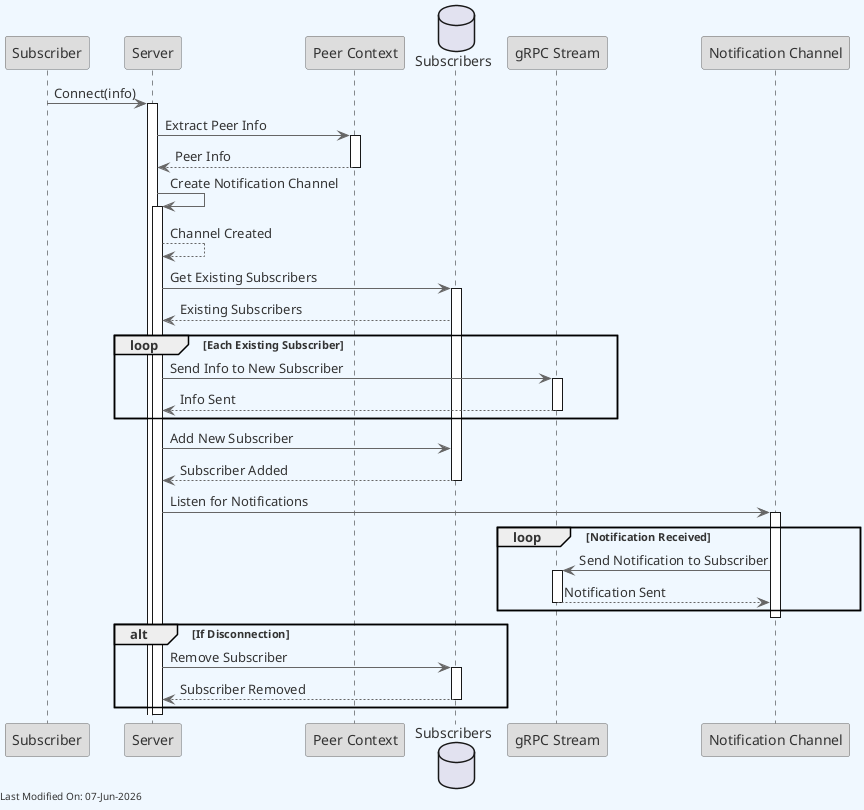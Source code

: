 @startuml
skinparam backgroundColor #F0F8FF
skinparam defaultFontColor #333333
skinparam arrowColor #666666

' Define borders for all elements
skinparam entity {
  BorderColor #666666
  BackgroundColor #DDDDDD
}

skinparam control {
  BorderColor #666666
  BackgroundColor #DDDDDD
}

skinparam participant {
  BorderColor #666666
  BackgroundColor #DDDDDD
}



participant Subscriber
participant "Server" as S
participant "Peer Context" as PC
database "Subscribers" as Subs
participant "gRPC Stream" as Stream
participant "Notification Channel" as NC

Subscriber -> S : Connect(info)
activate S

S -> PC : Extract Peer Info
activate PC
PC --> S : Peer Info
deactivate PC

S -> S : Create Notification Channel
activate S
S --> S : Channel Created

S -> Subs : Get Existing Subscribers
activate Subs
Subs --> S : Existing Subscribers

loop Each Existing Subscriber
    S -> Stream : Send Info to New Subscriber
    activate Stream
    Stream --> S : Info Sent
    deactivate Stream
end

S -> Subs : Add New Subscriber
Subs --> S : Subscriber Added
deactivate Subs

S -> NC : Listen for Notifications
activate NC
loop Notification Received
    NC -> Stream : Send Notification to Subscriber
    activate Stream
    Stream --> NC : Notification Sent
    deactivate Stream
end
deactivate NC

alt If Disconnection
    S -> Subs : Remove Subscriber
    activate Subs
    Subs --> S : Subscriber Removed
    deactivate Subs
end

deactivate S

left footer Last Modified On: %date("dd-MMM-yyyy")

@enduml
